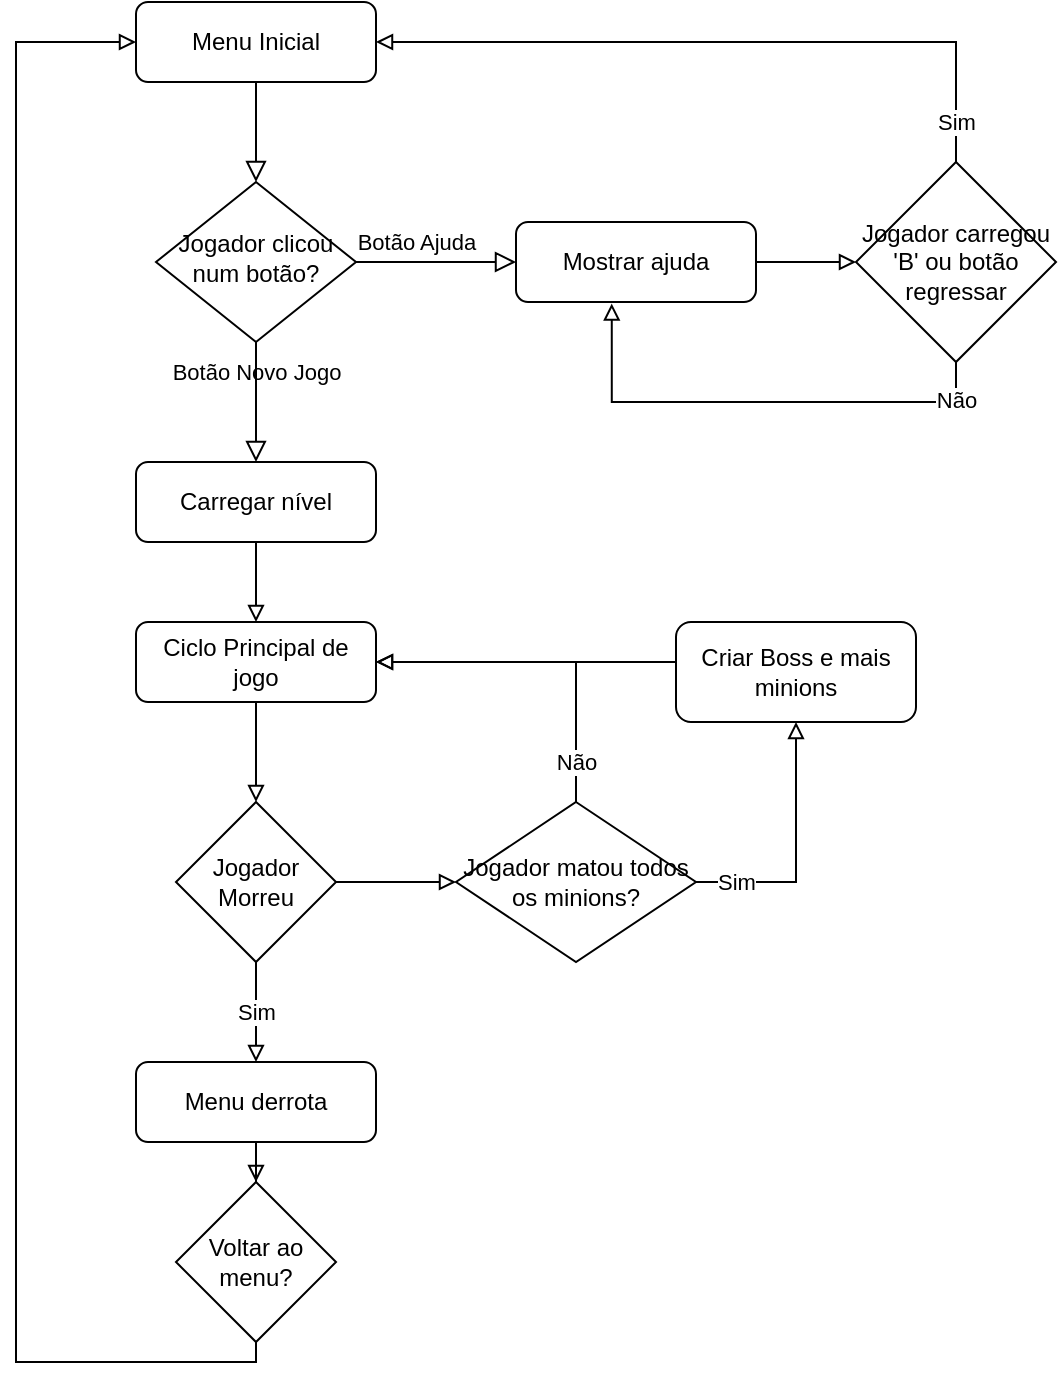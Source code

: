 <mxfile version="14.4.2" type="device"><diagram id="C5RBs43oDa-KdzZeNtuy" name="Page-1"><mxGraphModel dx="760" dy="423" grid="1" gridSize="10" guides="1" tooltips="1" connect="1" arrows="1" fold="1" page="1" pageScale="1" pageWidth="827" pageHeight="1169" math="0" shadow="0"><root><mxCell id="WIyWlLk6GJQsqaUBKTNV-0"/><mxCell id="WIyWlLk6GJQsqaUBKTNV-1" parent="WIyWlLk6GJQsqaUBKTNV-0"/><mxCell id="WIyWlLk6GJQsqaUBKTNV-2" value="" style="rounded=0;html=1;jettySize=auto;orthogonalLoop=1;fontSize=11;endArrow=block;endFill=0;endSize=8;strokeWidth=1;shadow=0;labelBackgroundColor=none;edgeStyle=orthogonalEdgeStyle;" parent="WIyWlLk6GJQsqaUBKTNV-1" source="WIyWlLk6GJQsqaUBKTNV-3" target="WIyWlLk6GJQsqaUBKTNV-6" edge="1"><mxGeometry relative="1" as="geometry"/></mxCell><mxCell id="WIyWlLk6GJQsqaUBKTNV-3" value="Menu Inicial" style="rounded=1;whiteSpace=wrap;html=1;fontSize=12;glass=0;strokeWidth=1;shadow=0;" parent="WIyWlLk6GJQsqaUBKTNV-1" vertex="1"><mxGeometry x="160" y="80" width="120" height="40" as="geometry"/></mxCell><mxCell id="WIyWlLk6GJQsqaUBKTNV-4" value="Botão Novo Jogo" style="rounded=0;html=1;jettySize=auto;orthogonalLoop=1;fontSize=11;endArrow=block;endFill=0;endSize=8;strokeWidth=1;shadow=0;labelBackgroundColor=none;edgeStyle=orthogonalEdgeStyle;entryX=0.5;entryY=0;entryDx=0;entryDy=0;" parent="WIyWlLk6GJQsqaUBKTNV-1" source="WIyWlLk6GJQsqaUBKTNV-6" target="WIyWlLk6GJQsqaUBKTNV-11" edge="1"><mxGeometry x="-0.5" relative="1" as="geometry"><mxPoint as="offset"/><mxPoint x="220" y="290" as="targetPoint"/></mxGeometry></mxCell><mxCell id="WIyWlLk6GJQsqaUBKTNV-5" value="Botão Ajuda" style="edgeStyle=orthogonalEdgeStyle;rounded=0;html=1;jettySize=auto;orthogonalLoop=1;fontSize=11;endArrow=block;endFill=0;endSize=8;strokeWidth=1;shadow=0;labelBackgroundColor=none;" parent="WIyWlLk6GJQsqaUBKTNV-1" source="WIyWlLk6GJQsqaUBKTNV-6" target="WIyWlLk6GJQsqaUBKTNV-7" edge="1"><mxGeometry x="-0.25" y="10" relative="1" as="geometry"><mxPoint as="offset"/></mxGeometry></mxCell><mxCell id="WIyWlLk6GJQsqaUBKTNV-6" value="Jogador clicou num botão?" style="rhombus;whiteSpace=wrap;html=1;shadow=0;fontFamily=Helvetica;fontSize=12;align=center;strokeWidth=1;spacing=6;spacingTop=-4;" parent="WIyWlLk6GJQsqaUBKTNV-1" vertex="1"><mxGeometry x="170" y="170" width="100" height="80" as="geometry"/></mxCell><mxCell id="joQH5-RmiATrj_GTN5d4-2" style="edgeStyle=orthogonalEdgeStyle;rounded=0;orthogonalLoop=1;jettySize=auto;html=1;endArrow=block;endFill=0;" edge="1" parent="WIyWlLk6GJQsqaUBKTNV-1" source="WIyWlLk6GJQsqaUBKTNV-7" target="joQH5-RmiATrj_GTN5d4-0"><mxGeometry relative="1" as="geometry"/></mxCell><mxCell id="WIyWlLk6GJQsqaUBKTNV-7" value="Mostrar ajuda" style="rounded=1;whiteSpace=wrap;html=1;fontSize=12;glass=0;strokeWidth=1;shadow=0;" parent="WIyWlLk6GJQsqaUBKTNV-1" vertex="1"><mxGeometry x="350" y="190" width="120" height="40" as="geometry"/></mxCell><mxCell id="joQH5-RmiATrj_GTN5d4-15" style="edgeStyle=orthogonalEdgeStyle;rounded=0;orthogonalLoop=1;jettySize=auto;html=1;endArrow=block;endFill=0;align=center;" edge="1" parent="WIyWlLk6GJQsqaUBKTNV-1" source="WIyWlLk6GJQsqaUBKTNV-11" target="joQH5-RmiATrj_GTN5d4-16"><mxGeometry relative="1" as="geometry"><mxPoint x="220" y="370" as="targetPoint"/></mxGeometry></mxCell><mxCell id="WIyWlLk6GJQsqaUBKTNV-11" value="Carregar nível" style="rounded=1;whiteSpace=wrap;html=1;fontSize=12;glass=0;strokeWidth=1;shadow=0;" parent="WIyWlLk6GJQsqaUBKTNV-1" vertex="1"><mxGeometry x="160" y="310" width="120" height="40" as="geometry"/></mxCell><mxCell id="joQH5-RmiATrj_GTN5d4-4" style="edgeStyle=orthogonalEdgeStyle;rounded=0;orthogonalLoop=1;jettySize=auto;html=1;entryX=1;entryY=0.5;entryDx=0;entryDy=0;endArrow=block;endFill=0;align=center;" edge="1" parent="WIyWlLk6GJQsqaUBKTNV-1" source="joQH5-RmiATrj_GTN5d4-0" target="WIyWlLk6GJQsqaUBKTNV-3"><mxGeometry relative="1" as="geometry"><Array as="points"><mxPoint x="570" y="100"/></Array></mxGeometry></mxCell><mxCell id="joQH5-RmiATrj_GTN5d4-7" value="Sim" style="edgeLabel;html=1;align=center;verticalAlign=middle;resizable=0;points=[];" vertex="1" connectable="0" parent="joQH5-RmiATrj_GTN5d4-4"><mxGeometry x="0.318" y="2" relative="1" as="geometry"><mxPoint x="170.38" y="37.99" as="offset"/></mxGeometry></mxCell><mxCell id="joQH5-RmiATrj_GTN5d4-8" style="edgeStyle=orthogonalEdgeStyle;rounded=0;orthogonalLoop=1;jettySize=auto;html=1;entryX=0.399;entryY=1.02;entryDx=0;entryDy=0;entryPerimeter=0;endArrow=block;endFill=0;align=center;" edge="1" parent="WIyWlLk6GJQsqaUBKTNV-1" source="joQH5-RmiATrj_GTN5d4-0" target="WIyWlLk6GJQsqaUBKTNV-7"><mxGeometry relative="1" as="geometry"><Array as="points"><mxPoint x="570" y="280"/><mxPoint x="398" y="280"/></Array></mxGeometry></mxCell><mxCell id="joQH5-RmiATrj_GTN5d4-9" value="Não" style="edgeLabel;html=1;align=center;verticalAlign=middle;resizable=0;points=[];" vertex="1" connectable="0" parent="joQH5-RmiATrj_GTN5d4-8"><mxGeometry x="-0.408" y="-1" relative="1" as="geometry"><mxPoint x="51.69" as="offset"/></mxGeometry></mxCell><mxCell id="joQH5-RmiATrj_GTN5d4-0" value="Jogador carregou 'B' ou botão regressar" style="rhombus;whiteSpace=wrap;html=1;" vertex="1" parent="WIyWlLk6GJQsqaUBKTNV-1"><mxGeometry x="520" y="160" width="100" height="100" as="geometry"/></mxCell><mxCell id="joQH5-RmiATrj_GTN5d4-13" style="edgeStyle=orthogonalEdgeStyle;rounded=0;orthogonalLoop=1;jettySize=auto;html=1;endArrow=block;endFill=0;align=center;" edge="1" parent="WIyWlLk6GJQsqaUBKTNV-1" source="joQH5-RmiATrj_GTN5d4-10" target="joQH5-RmiATrj_GTN5d4-12"><mxGeometry relative="1" as="geometry"/></mxCell><mxCell id="joQH5-RmiATrj_GTN5d4-10" value="Menu derrota" style="rounded=1;whiteSpace=wrap;html=1;" vertex="1" parent="WIyWlLk6GJQsqaUBKTNV-1"><mxGeometry x="160" y="610" width="120" height="40" as="geometry"/></mxCell><mxCell id="joQH5-RmiATrj_GTN5d4-14" style="edgeStyle=orthogonalEdgeStyle;rounded=0;orthogonalLoop=1;jettySize=auto;html=1;entryX=0;entryY=0.5;entryDx=0;entryDy=0;endArrow=block;endFill=0;align=center;" edge="1" parent="WIyWlLk6GJQsqaUBKTNV-1" source="joQH5-RmiATrj_GTN5d4-12" target="WIyWlLk6GJQsqaUBKTNV-3"><mxGeometry relative="1" as="geometry"><Array as="points"><mxPoint x="220" y="760"/><mxPoint x="100" y="760"/><mxPoint x="100" y="100"/></Array></mxGeometry></mxCell><mxCell id="joQH5-RmiATrj_GTN5d4-12" value="Voltar ao menu?" style="rhombus;whiteSpace=wrap;html=1;" vertex="1" parent="WIyWlLk6GJQsqaUBKTNV-1"><mxGeometry x="180" y="670" width="80" height="80" as="geometry"/></mxCell><mxCell id="joQH5-RmiATrj_GTN5d4-19" style="edgeStyle=orthogonalEdgeStyle;rounded=0;orthogonalLoop=1;jettySize=auto;html=1;endArrow=block;endFill=0;align=center;" edge="1" parent="WIyWlLk6GJQsqaUBKTNV-1" source="joQH5-RmiATrj_GTN5d4-16" target="joQH5-RmiATrj_GTN5d4-18"><mxGeometry relative="1" as="geometry"/></mxCell><mxCell id="joQH5-RmiATrj_GTN5d4-16" value="Ciclo Principal de jogo" style="rounded=1;whiteSpace=wrap;html=1;" vertex="1" parent="WIyWlLk6GJQsqaUBKTNV-1"><mxGeometry x="160" y="390" width="120" height="40" as="geometry"/></mxCell><mxCell id="joQH5-RmiATrj_GTN5d4-20" value="Sim" style="edgeStyle=orthogonalEdgeStyle;rounded=0;orthogonalLoop=1;jettySize=auto;html=1;endArrow=block;endFill=0;align=center;" edge="1" parent="WIyWlLk6GJQsqaUBKTNV-1" source="joQH5-RmiATrj_GTN5d4-18" target="joQH5-RmiATrj_GTN5d4-10"><mxGeometry relative="1" as="geometry"/></mxCell><mxCell id="joQH5-RmiATrj_GTN5d4-21" style="edgeStyle=orthogonalEdgeStyle;rounded=0;orthogonalLoop=1;jettySize=auto;html=1;endArrow=block;endFill=0;align=center;" edge="1" parent="WIyWlLk6GJQsqaUBKTNV-1" source="joQH5-RmiATrj_GTN5d4-18"><mxGeometry relative="1" as="geometry"><mxPoint x="320" y="520" as="targetPoint"/></mxGeometry></mxCell><mxCell id="joQH5-RmiATrj_GTN5d4-18" value="Jogador Morreu" style="rhombus;whiteSpace=wrap;html=1;" vertex="1" parent="WIyWlLk6GJQsqaUBKTNV-1"><mxGeometry x="180" y="480" width="80" height="80" as="geometry"/></mxCell><mxCell id="joQH5-RmiATrj_GTN5d4-23" style="edgeStyle=orthogonalEdgeStyle;rounded=0;orthogonalLoop=1;jettySize=auto;html=1;entryX=1;entryY=0.5;entryDx=0;entryDy=0;endArrow=block;endFill=0;align=center;" edge="1" parent="WIyWlLk6GJQsqaUBKTNV-1" source="joQH5-RmiATrj_GTN5d4-22" target="joQH5-RmiATrj_GTN5d4-16"><mxGeometry relative="1" as="geometry"><Array as="points"><mxPoint x="380" y="410"/></Array></mxGeometry></mxCell><mxCell id="joQH5-RmiATrj_GTN5d4-24" value="Não" style="edgeLabel;html=1;align=center;verticalAlign=middle;resizable=0;points=[];" vertex="1" connectable="0" parent="joQH5-RmiATrj_GTN5d4-23"><mxGeometry x="0.765" y="2" relative="1" as="geometry"><mxPoint x="79.69" y="47.99" as="offset"/></mxGeometry></mxCell><mxCell id="joQH5-RmiATrj_GTN5d4-25" value="Sim" style="edgeStyle=orthogonalEdgeStyle;rounded=0;orthogonalLoop=1;jettySize=auto;html=1;endArrow=block;endFill=0;align=center;entryX=0.5;entryY=1;entryDx=0;entryDy=0;" edge="1" parent="WIyWlLk6GJQsqaUBKTNV-1" source="joQH5-RmiATrj_GTN5d4-22" target="joQH5-RmiATrj_GTN5d4-26"><mxGeometry x="-0.692" relative="1" as="geometry"><mxPoint x="490" y="450" as="targetPoint"/><Array as="points"><mxPoint x="490" y="520"/></Array><mxPoint as="offset"/></mxGeometry></mxCell><mxCell id="joQH5-RmiATrj_GTN5d4-22" value="Jogador matou todos os minions?" style="rhombus;whiteSpace=wrap;html=1;" vertex="1" parent="WIyWlLk6GJQsqaUBKTNV-1"><mxGeometry x="320" y="480" width="120" height="80" as="geometry"/></mxCell><mxCell id="joQH5-RmiATrj_GTN5d4-27" style="edgeStyle=orthogonalEdgeStyle;rounded=0;orthogonalLoop=1;jettySize=auto;html=1;endArrow=block;endFill=0;align=center;" edge="1" parent="WIyWlLk6GJQsqaUBKTNV-1" source="joQH5-RmiATrj_GTN5d4-26" target="joQH5-RmiATrj_GTN5d4-16"><mxGeometry relative="1" as="geometry"><Array as="points"><mxPoint x="400" y="410"/><mxPoint x="400" y="410"/></Array></mxGeometry></mxCell><mxCell id="joQH5-RmiATrj_GTN5d4-26" value="Criar Boss e mais minions" style="rounded=1;whiteSpace=wrap;html=1;" vertex="1" parent="WIyWlLk6GJQsqaUBKTNV-1"><mxGeometry x="430" y="390" width="120" height="50" as="geometry"/></mxCell></root></mxGraphModel></diagram></mxfile>